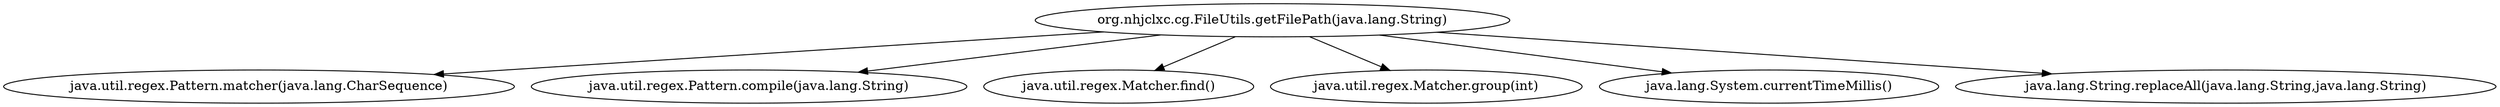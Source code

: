 digraph "org.nhjclxc.cg.FileUtils.getFilePath(java.lang.String)" {
"org.nhjclxc.cg.FileUtils.getFilePath(java.lang.String)" -> "java.util.regex.Pattern.matcher(java.lang.CharSequence)";

"org.nhjclxc.cg.FileUtils.getFilePath(java.lang.String)" -> "java.util.regex.Pattern.compile(java.lang.String)";

"org.nhjclxc.cg.FileUtils.getFilePath(java.lang.String)" -> "java.util.regex.Matcher.find()";

"org.nhjclxc.cg.FileUtils.getFilePath(java.lang.String)" -> "java.util.regex.Matcher.group(int)";

"org.nhjclxc.cg.FileUtils.getFilePath(java.lang.String)" -> "java.lang.System.currentTimeMillis()";

"org.nhjclxc.cg.FileUtils.getFilePath(java.lang.String)" -> "java.lang.String.replaceAll(java.lang.String,java.lang.String)";

}